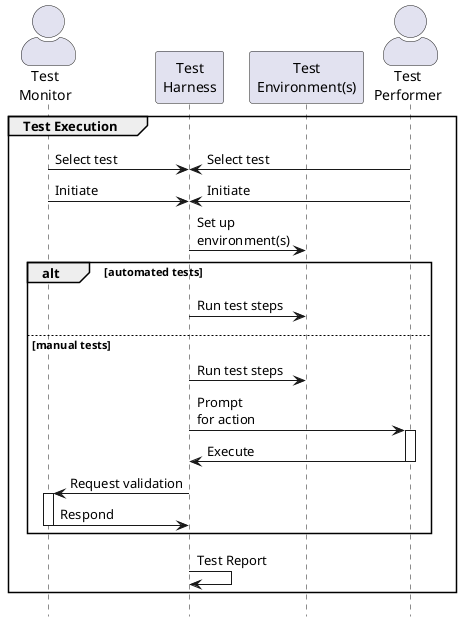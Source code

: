 @startuml
hide footbox
!pragma teoz true

<style>
.trans {
  arrow {
    LineColor navy
    LineThickness 4
  }
}
</style>

skinparam actorStyle awesome

'actor Author as "Test\nAuthor"
'participant Spec as "Specification"
'participant TestRepo as "Test\nRepository"
'participant TestData as "Test\nData"
actor TestMonitor as "Test\nMonitor"

participant TestHarness as "Test\nHarness"

participant TestEnvironment as "Test\nEnvironment(s)"
'actor Vendor as "Vendor"
actor VendorTester as "Test\nPerformer"


group Test Execution

TestMonitor -> TestHarness : Select test
& VendorTester -> TestHarness : Select test
TestMonitor -> TestHarness : Initiate
& VendorTester -> TestHarness : Initiate

'note right: TestPlan\ninstantiated for\nthe vendor/actor\nconfiguration
TestHarness -> TestEnvironment: Set up\nenvironment(s)

alt automated tests
TestHarness -> TestEnvironment: Run test steps
else manual tests
TestHarness -> TestEnvironment: Run test steps
TestHarness -> VendorTester: Prompt\nfor action
activate VendorTester
VendorTester -> TestHarness: Execute
deactivate VendorTester

TestHarness -> TestMonitor: Request validation
activate TestMonitor
TestMonitor -> TestHarness: Respond
deactivate TestMonitor


end
TestHarness -> TestHarness : Test Report

end






@enduml